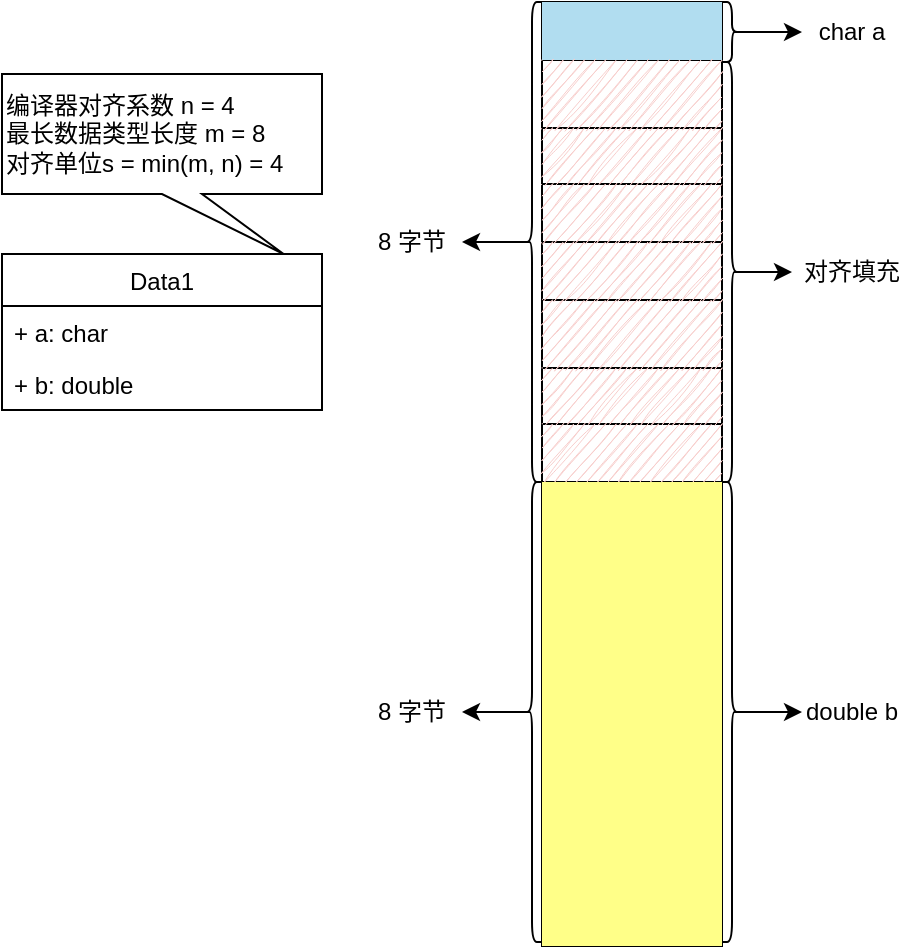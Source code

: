 <mxfile version="17.4.5" type="github"><diagram id="y5-ArMUVISZthWghw4e-" name="第 1 页"><mxGraphModel dx="1420" dy="762" grid="1" gridSize="10" guides="1" tooltips="1" connect="1" arrows="1" fold="1" page="1" pageScale="1" pageWidth="2336" pageHeight="1654" math="0" shadow="0"><root><mxCell id="0"/><mxCell id="1" parent="0"/><mxCell id="bnOiq0095lczLOuPGoA0-1" value="" style="shape=table;startSize=0;container=1;collapsible=0;childLayout=tableLayout;" parent="1" vertex="1"><mxGeometry x="440" y="130" width="90" height="472" as="geometry"/></mxCell><mxCell id="bnOiq0095lczLOuPGoA0-2" value="" style="shape=tableRow;horizontal=0;startSize=0;swimlaneHead=0;swimlaneBody=0;top=0;left=0;bottom=0;right=0;collapsible=0;dropTarget=0;fillColor=none;points=[[0,0.5],[1,0.5]];portConstraint=eastwest;" parent="bnOiq0095lczLOuPGoA0-1" vertex="1"><mxGeometry width="90" height="29" as="geometry"/></mxCell><mxCell id="bnOiq0095lczLOuPGoA0-3" value="" style="shape=partialRectangle;html=1;whiteSpace=wrap;connectable=0;overflow=hidden;fillColor=#b1ddf0;top=0;left=0;bottom=0;right=0;pointerEvents=1;strokeColor=#10739e;sketch=0;" parent="bnOiq0095lczLOuPGoA0-2" vertex="1"><mxGeometry width="90" height="29" as="geometry"><mxRectangle width="90" height="29" as="alternateBounds"/></mxGeometry></mxCell><mxCell id="bnOiq0095lczLOuPGoA0-4" value="" style="shape=tableRow;horizontal=0;startSize=0;swimlaneHead=0;swimlaneBody=0;top=0;left=0;bottom=0;right=0;collapsible=0;dropTarget=0;fillColor=none;points=[[0,0.5],[1,0.5]];portConstraint=eastwest;" parent="bnOiq0095lczLOuPGoA0-1" vertex="1"><mxGeometry y="29" width="90" height="34" as="geometry"/></mxCell><mxCell id="bnOiq0095lczLOuPGoA0-5" value="" style="shape=partialRectangle;html=1;whiteSpace=wrap;connectable=0;overflow=hidden;fillColor=#f8cecc;top=0;left=0;bottom=0;right=0;pointerEvents=1;sketch=1;strokeColor=#b85450;" parent="bnOiq0095lczLOuPGoA0-4" vertex="1"><mxGeometry width="90" height="34" as="geometry"><mxRectangle width="90" height="34" as="alternateBounds"/></mxGeometry></mxCell><mxCell id="bnOiq0095lczLOuPGoA0-6" value="" style="shape=tableRow;horizontal=0;startSize=0;swimlaneHead=0;swimlaneBody=0;top=0;left=0;bottom=0;right=0;collapsible=0;dropTarget=0;fillColor=none;points=[[0,0.5],[1,0.5]];portConstraint=eastwest;" parent="bnOiq0095lczLOuPGoA0-1" vertex="1"><mxGeometry y="63" width="90" height="28" as="geometry"/></mxCell><mxCell id="bnOiq0095lczLOuPGoA0-7" value="" style="shape=partialRectangle;html=1;whiteSpace=wrap;connectable=0;overflow=hidden;fillColor=#f8cecc;top=0;left=0;bottom=0;right=0;pointerEvents=1;strokeColor=#b85450;sketch=1;" parent="bnOiq0095lczLOuPGoA0-6" vertex="1"><mxGeometry width="90" height="28" as="geometry"><mxRectangle width="90" height="28" as="alternateBounds"/></mxGeometry></mxCell><mxCell id="bnOiq0095lczLOuPGoA0-8" value="" style="shape=tableRow;horizontal=0;startSize=0;swimlaneHead=0;swimlaneBody=0;top=0;left=0;bottom=0;right=0;collapsible=0;dropTarget=0;fillColor=none;points=[[0,0.5],[1,0.5]];portConstraint=eastwest;" parent="bnOiq0095lczLOuPGoA0-1" vertex="1"><mxGeometry y="91" width="90" height="29" as="geometry"/></mxCell><mxCell id="bnOiq0095lczLOuPGoA0-9" value="" style="shape=partialRectangle;html=1;whiteSpace=wrap;connectable=0;overflow=hidden;fillColor=#f8cecc;top=0;left=0;bottom=0;right=0;pointerEvents=1;strokeColor=#b85450;sketch=1;" parent="bnOiq0095lczLOuPGoA0-8" vertex="1"><mxGeometry width="90" height="29" as="geometry"><mxRectangle width="90" height="29" as="alternateBounds"/></mxGeometry></mxCell><mxCell id="bnOiq0095lczLOuPGoA0-10" value="" style="shape=tableRow;horizontal=0;startSize=0;swimlaneHead=0;swimlaneBody=0;top=0;left=0;bottom=0;right=0;collapsible=0;dropTarget=0;fillColor=none;points=[[0,0.5],[1,0.5]];portConstraint=eastwest;" parent="bnOiq0095lczLOuPGoA0-1" vertex="1"><mxGeometry y="120" width="90" height="29" as="geometry"/></mxCell><mxCell id="bnOiq0095lczLOuPGoA0-11" value="" style="shape=partialRectangle;html=1;whiteSpace=wrap;connectable=0;overflow=hidden;fillColor=#f8cecc;top=0;left=0;bottom=0;right=0;pointerEvents=1;strokeColor=#b85450;sketch=1;" parent="bnOiq0095lczLOuPGoA0-10" vertex="1"><mxGeometry width="90" height="29" as="geometry"><mxRectangle width="90" height="29" as="alternateBounds"/></mxGeometry></mxCell><mxCell id="bnOiq0095lczLOuPGoA0-12" value="" style="shape=tableRow;horizontal=0;startSize=0;swimlaneHead=0;swimlaneBody=0;top=0;left=0;bottom=0;right=0;collapsible=0;dropTarget=0;fillColor=none;points=[[0,0.5],[1,0.5]];portConstraint=eastwest;" parent="bnOiq0095lczLOuPGoA0-1" vertex="1"><mxGeometry y="149" width="90" height="34" as="geometry"/></mxCell><mxCell id="bnOiq0095lczLOuPGoA0-13" value="" style="shape=partialRectangle;html=1;whiteSpace=wrap;connectable=0;overflow=hidden;fillColor=#f8cecc;top=0;left=0;bottom=0;right=0;pointerEvents=1;strokeColor=#b85450;sketch=1;" parent="bnOiq0095lczLOuPGoA0-12" vertex="1"><mxGeometry width="90" height="34" as="geometry"><mxRectangle width="90" height="34" as="alternateBounds"/></mxGeometry></mxCell><mxCell id="bnOiq0095lczLOuPGoA0-14" value="" style="shape=tableRow;horizontal=0;startSize=0;swimlaneHead=0;swimlaneBody=0;top=0;left=0;bottom=0;right=0;collapsible=0;dropTarget=0;fillColor=none;points=[[0,0.5],[1,0.5]];portConstraint=eastwest;" parent="bnOiq0095lczLOuPGoA0-1" vertex="1"><mxGeometry y="183" width="90" height="28" as="geometry"/></mxCell><mxCell id="bnOiq0095lczLOuPGoA0-15" value="" style="shape=partialRectangle;html=1;whiteSpace=wrap;connectable=0;overflow=hidden;fillColor=#f8cecc;top=0;left=0;bottom=0;right=0;pointerEvents=1;strokeColor=#b85450;sketch=1;" parent="bnOiq0095lczLOuPGoA0-14" vertex="1"><mxGeometry width="90" height="28" as="geometry"><mxRectangle width="90" height="28" as="alternateBounds"/></mxGeometry></mxCell><mxCell id="bnOiq0095lczLOuPGoA0-16" value="" style="shape=tableRow;horizontal=0;startSize=0;swimlaneHead=0;swimlaneBody=0;top=0;left=0;bottom=0;right=0;collapsible=0;dropTarget=0;fillColor=none;points=[[0,0.5],[1,0.5]];portConstraint=eastwest;" parent="bnOiq0095lczLOuPGoA0-1" vertex="1"><mxGeometry y="211" width="90" height="29" as="geometry"/></mxCell><mxCell id="bnOiq0095lczLOuPGoA0-17" value="" style="shape=partialRectangle;html=1;whiteSpace=wrap;connectable=0;overflow=hidden;fillColor=#f8cecc;top=0;left=0;bottom=0;right=0;pointerEvents=1;strokeColor=#b85450;sketch=1;" parent="bnOiq0095lczLOuPGoA0-16" vertex="1"><mxGeometry width="90" height="29" as="geometry"><mxRectangle width="90" height="29" as="alternateBounds"/></mxGeometry></mxCell><mxCell id="qFu87ZLYfkctGhrCMN4u-13" value="" style="shape=tableRow;horizontal=0;startSize=0;swimlaneHead=0;swimlaneBody=0;top=0;left=0;bottom=0;right=0;collapsible=0;dropTarget=0;fillColor=none;points=[[0,0.5],[1,0.5]];portConstraint=eastwest;" vertex="1" parent="bnOiq0095lczLOuPGoA0-1"><mxGeometry y="240" width="90" height="29" as="geometry"/></mxCell><mxCell id="qFu87ZLYfkctGhrCMN4u-14" value="" style="shape=partialRectangle;html=1;whiteSpace=wrap;connectable=0;overflow=hidden;fillColor=#ffff88;top=0;left=0;bottom=0;right=0;pointerEvents=1;strokeColor=#36393d;" vertex="1" parent="qFu87ZLYfkctGhrCMN4u-13"><mxGeometry width="90" height="29" as="geometry"><mxRectangle width="90" height="29" as="alternateBounds"/></mxGeometry></mxCell><mxCell id="qFu87ZLYfkctGhrCMN4u-15" value="" style="shape=tableRow;horizontal=0;startSize=0;swimlaneHead=0;swimlaneBody=0;top=0;left=0;bottom=0;right=0;collapsible=0;dropTarget=0;fillColor=none;points=[[0,0.5],[1,0.5]];portConstraint=eastwest;" vertex="1" parent="bnOiq0095lczLOuPGoA0-1"><mxGeometry y="269" width="90" height="29" as="geometry"/></mxCell><mxCell id="qFu87ZLYfkctGhrCMN4u-16" value="" style="shape=partialRectangle;html=1;whiteSpace=wrap;connectable=0;overflow=hidden;fillColor=#ffff88;top=0;left=0;bottom=0;right=0;pointerEvents=1;strokeColor=#36393d;" vertex="1" parent="qFu87ZLYfkctGhrCMN4u-15"><mxGeometry width="90" height="29" as="geometry"><mxRectangle width="90" height="29" as="alternateBounds"/></mxGeometry></mxCell><mxCell id="qFu87ZLYfkctGhrCMN4u-17" value="" style="shape=tableRow;horizontal=0;startSize=0;swimlaneHead=0;swimlaneBody=0;top=0;left=0;bottom=0;right=0;collapsible=0;dropTarget=0;fillColor=none;points=[[0,0.5],[1,0.5]];portConstraint=eastwest;" vertex="1" parent="bnOiq0095lczLOuPGoA0-1"><mxGeometry y="298" width="90" height="29" as="geometry"/></mxCell><mxCell id="qFu87ZLYfkctGhrCMN4u-18" value="" style="shape=partialRectangle;html=1;whiteSpace=wrap;connectable=0;overflow=hidden;fillColor=#ffff88;top=0;left=0;bottom=0;right=0;pointerEvents=1;strokeColor=#36393d;" vertex="1" parent="qFu87ZLYfkctGhrCMN4u-17"><mxGeometry width="90" height="29" as="geometry"><mxRectangle width="90" height="29" as="alternateBounds"/></mxGeometry></mxCell><mxCell id="qFu87ZLYfkctGhrCMN4u-19" value="" style="shape=tableRow;horizontal=0;startSize=0;swimlaneHead=0;swimlaneBody=0;top=0;left=0;bottom=0;right=0;collapsible=0;dropTarget=0;fillColor=none;points=[[0,0.5],[1,0.5]];portConstraint=eastwest;" vertex="1" parent="bnOiq0095lczLOuPGoA0-1"><mxGeometry y="327" width="90" height="29" as="geometry"/></mxCell><mxCell id="qFu87ZLYfkctGhrCMN4u-20" value="" style="shape=partialRectangle;html=1;whiteSpace=wrap;connectable=0;overflow=hidden;fillColor=#ffff88;top=0;left=0;bottom=0;right=0;pointerEvents=1;strokeColor=#36393d;" vertex="1" parent="qFu87ZLYfkctGhrCMN4u-19"><mxGeometry width="90" height="29" as="geometry"><mxRectangle width="90" height="29" as="alternateBounds"/></mxGeometry></mxCell><mxCell id="qFu87ZLYfkctGhrCMN4u-21" value="" style="shape=tableRow;horizontal=0;startSize=0;swimlaneHead=0;swimlaneBody=0;top=0;left=0;bottom=0;right=0;collapsible=0;dropTarget=0;fillColor=none;points=[[0,0.5],[1,0.5]];portConstraint=eastwest;" vertex="1" parent="bnOiq0095lczLOuPGoA0-1"><mxGeometry y="356" width="90" height="29" as="geometry"/></mxCell><mxCell id="qFu87ZLYfkctGhrCMN4u-22" value="" style="shape=partialRectangle;html=1;whiteSpace=wrap;connectable=0;overflow=hidden;fillColor=#ffff88;top=0;left=0;bottom=0;right=0;pointerEvents=1;strokeColor=#36393d;" vertex="1" parent="qFu87ZLYfkctGhrCMN4u-21"><mxGeometry width="90" height="29" as="geometry"><mxRectangle width="90" height="29" as="alternateBounds"/></mxGeometry></mxCell><mxCell id="qFu87ZLYfkctGhrCMN4u-23" value="" style="shape=tableRow;horizontal=0;startSize=0;swimlaneHead=0;swimlaneBody=0;top=0;left=0;bottom=0;right=0;collapsible=0;dropTarget=0;fillColor=none;points=[[0,0.5],[1,0.5]];portConstraint=eastwest;" vertex="1" parent="bnOiq0095lczLOuPGoA0-1"><mxGeometry y="385" width="90" height="29" as="geometry"/></mxCell><mxCell id="qFu87ZLYfkctGhrCMN4u-24" value="" style="shape=partialRectangle;html=1;whiteSpace=wrap;connectable=0;overflow=hidden;fillColor=#ffff88;top=0;left=0;bottom=0;right=0;pointerEvents=1;strokeColor=#36393d;" vertex="1" parent="qFu87ZLYfkctGhrCMN4u-23"><mxGeometry width="90" height="29" as="geometry"><mxRectangle width="90" height="29" as="alternateBounds"/></mxGeometry></mxCell><mxCell id="qFu87ZLYfkctGhrCMN4u-25" value="" style="shape=tableRow;horizontal=0;startSize=0;swimlaneHead=0;swimlaneBody=0;top=0;left=0;bottom=0;right=0;collapsible=0;dropTarget=0;fillColor=none;points=[[0,0.5],[1,0.5]];portConstraint=eastwest;" vertex="1" parent="bnOiq0095lczLOuPGoA0-1"><mxGeometry y="414" width="90" height="29" as="geometry"/></mxCell><mxCell id="qFu87ZLYfkctGhrCMN4u-26" value="" style="shape=partialRectangle;html=1;whiteSpace=wrap;connectable=0;overflow=hidden;fillColor=#ffff88;top=0;left=0;bottom=0;right=0;pointerEvents=1;strokeColor=#36393d;" vertex="1" parent="qFu87ZLYfkctGhrCMN4u-25"><mxGeometry width="90" height="29" as="geometry"><mxRectangle width="90" height="29" as="alternateBounds"/></mxGeometry></mxCell><mxCell id="qFu87ZLYfkctGhrCMN4u-27" value="" style="shape=tableRow;horizontal=0;startSize=0;swimlaneHead=0;swimlaneBody=0;top=0;left=0;bottom=0;right=0;collapsible=0;dropTarget=0;fillColor=none;points=[[0,0.5],[1,0.5]];portConstraint=eastwest;" vertex="1" parent="bnOiq0095lczLOuPGoA0-1"><mxGeometry y="443" width="90" height="29" as="geometry"/></mxCell><mxCell id="qFu87ZLYfkctGhrCMN4u-28" value="" style="shape=partialRectangle;html=1;whiteSpace=wrap;connectable=0;overflow=hidden;fillColor=#ffff88;top=0;left=0;bottom=0;right=0;pointerEvents=1;strokeColor=#36393d;" vertex="1" parent="qFu87ZLYfkctGhrCMN4u-27"><mxGeometry width="90" height="29" as="geometry"><mxRectangle width="90" height="29" as="alternateBounds"/></mxGeometry></mxCell><mxCell id="bnOiq0095lczLOuPGoA0-18" value="" style="endArrow=classic;html=1;rounded=0;exitX=0.1;exitY=0.5;exitDx=0;exitDy=0;entryX=0;entryY=0.5;entryDx=0;entryDy=0;exitPerimeter=0;" parent="1" source="bnOiq0095lczLOuPGoA0-22" target="bnOiq0095lczLOuPGoA0-19" edge="1"><mxGeometry width="50" height="50" relative="1" as="geometry"><mxPoint x="550" y="150" as="sourcePoint"/><mxPoint x="570" y="153" as="targetPoint"/></mxGeometry></mxCell><mxCell id="bnOiq0095lczLOuPGoA0-19" value="char a" style="text;html=1;strokeColor=none;fillColor=none;align=center;verticalAlign=middle;whiteSpace=wrap;rounded=0;" parent="1" vertex="1"><mxGeometry x="570" y="135" width="50" height="20" as="geometry"/></mxCell><mxCell id="bnOiq0095lczLOuPGoA0-21" value="" style="shape=curlyBracket;whiteSpace=wrap;html=1;rounded=1;flipH=1;sketch=0;" parent="1" vertex="1"><mxGeometry x="530" y="370" width="10" height="230" as="geometry"/></mxCell><mxCell id="bnOiq0095lczLOuPGoA0-22" value="" style="shape=curlyBracket;whiteSpace=wrap;html=1;rounded=1;flipH=1;sketch=0;" parent="1" vertex="1"><mxGeometry x="530" y="130" width="10" height="30" as="geometry"/></mxCell><mxCell id="bnOiq0095lczLOuPGoA0-23" value="" style="endArrow=classic;html=1;rounded=0;entryX=0;entryY=0.5;entryDx=0;entryDy=0;exitX=0.1;exitY=0.5;exitDx=0;exitDy=0;exitPerimeter=0;" parent="1" source="bnOiq0095lczLOuPGoA0-21" target="bnOiq0095lczLOuPGoA0-24" edge="1"><mxGeometry width="50" height="50" relative="1" as="geometry"><mxPoint x="550" y="310" as="sourcePoint"/><mxPoint x="585.5" y="318" as="targetPoint"/></mxGeometry></mxCell><mxCell id="bnOiq0095lczLOuPGoA0-24" value="double b" style="text;html=1;strokeColor=none;fillColor=none;align=center;verticalAlign=middle;whiteSpace=wrap;rounded=0;" parent="1" vertex="1"><mxGeometry x="570" y="475" width="50" height="20" as="geometry"/></mxCell><mxCell id="bnOiq0095lczLOuPGoA0-26" value="&lt;span&gt;编译器对齐系数 n = 4&lt;/span&gt;&lt;br&gt;&lt;span&gt;最长数据类型长度 m = 8&lt;/span&gt;&lt;br&gt;&lt;span&gt;对齐单位s = min(m, n) = 4&lt;/span&gt;" style="shape=callout;whiteSpace=wrap;html=1;perimeter=calloutPerimeter;sketch=0;position2=0.88;align=left;" parent="1" vertex="1"><mxGeometry x="170" y="166" width="160" height="90" as="geometry"/></mxCell><mxCell id="bnOiq0095lczLOuPGoA0-28" value="" style="shape=curlyBracket;whiteSpace=wrap;html=1;rounded=1;sketch=0;" parent="1" vertex="1"><mxGeometry x="430" y="130" width="10" height="240" as="geometry"/></mxCell><mxCell id="bnOiq0095lczLOuPGoA0-29" value="" style="shape=curlyBracket;whiteSpace=wrap;html=1;rounded=1;sketch=0;" parent="1" vertex="1"><mxGeometry x="430" y="370" width="10" height="230" as="geometry"/></mxCell><mxCell id="bnOiq0095lczLOuPGoA0-30" value="8 字节" style="text;html=1;strokeColor=none;fillColor=none;align=center;verticalAlign=middle;whiteSpace=wrap;rounded=0;" parent="1" vertex="1"><mxGeometry x="350" y="240" width="50" height="20" as="geometry"/></mxCell><mxCell id="bnOiq0095lczLOuPGoA0-31" value="" style="endArrow=classic;html=1;rounded=0;exitX=0.1;exitY=0.5;exitDx=0;exitDy=0;exitPerimeter=0;entryX=1;entryY=0.5;entryDx=0;entryDy=0;" parent="1" source="bnOiq0095lczLOuPGoA0-28" target="bnOiq0095lczLOuPGoA0-30" edge="1"><mxGeometry width="50" height="50" relative="1" as="geometry"><mxPoint x="370" y="210" as="sourcePoint"/><mxPoint x="420" y="160" as="targetPoint"/></mxGeometry></mxCell><mxCell id="bnOiq0095lczLOuPGoA0-33" value="8 字节" style="text;html=1;strokeColor=none;fillColor=none;align=center;verticalAlign=middle;whiteSpace=wrap;rounded=0;" parent="1" vertex="1"><mxGeometry x="350" y="475" width="50" height="20" as="geometry"/></mxCell><mxCell id="bnOiq0095lczLOuPGoA0-34" value="" style="endArrow=classic;html=1;rounded=0;exitX=0.1;exitY=0.5;exitDx=0;exitDy=0;exitPerimeter=0;entryX=1;entryY=0.5;entryDx=0;entryDy=0;" parent="1" source="bnOiq0095lczLOuPGoA0-29" target="bnOiq0095lczLOuPGoA0-33" edge="1"><mxGeometry width="50" height="50" relative="1" as="geometry"><mxPoint x="430" y="310.0" as="sourcePoint"/><mxPoint x="419" y="280" as="targetPoint"/></mxGeometry></mxCell><mxCell id="bnOiq0095lczLOuPGoA0-40" value="" style="endArrow=classic;html=1;rounded=0;entryX=0;entryY=0.5;entryDx=0;entryDy=0;exitX=0.1;exitY=0.5;exitDx=0;exitDy=0;exitPerimeter=0;" parent="1" source="bnOiq0095lczLOuPGoA0-42" target="bnOiq0095lczLOuPGoA0-41" edge="1"><mxGeometry width="50" height="50" relative="1" as="geometry"><mxPoint x="550" y="220" as="sourcePoint"/><mxPoint x="585.5" y="228" as="targetPoint"/></mxGeometry></mxCell><mxCell id="bnOiq0095lczLOuPGoA0-41" value="对齐填充" style="text;html=1;strokeColor=none;fillColor=none;align=center;verticalAlign=middle;whiteSpace=wrap;rounded=0;" parent="1" vertex="1"><mxGeometry x="565" y="255" width="60" height="20" as="geometry"/></mxCell><mxCell id="bnOiq0095lczLOuPGoA0-42" value="" style="shape=curlyBracket;whiteSpace=wrap;html=1;rounded=1;flipH=1;sketch=0;" parent="1" vertex="1"><mxGeometry x="530" y="160" width="10" height="210" as="geometry"/></mxCell><mxCell id="bnOiq0095lczLOuPGoA0-43" value="Data1" style="swimlane;fontStyle=0;childLayout=stackLayout;horizontal=1;startSize=26;fillColor=none;horizontalStack=0;resizeParent=1;resizeParentMax=0;resizeLast=0;collapsible=1;marginBottom=0;sketch=0;" parent="1" vertex="1"><mxGeometry x="170" y="256" width="160" height="78" as="geometry"/></mxCell><mxCell id="bnOiq0095lczLOuPGoA0-44" value="+ a: char" style="text;strokeColor=none;fillColor=none;align=left;verticalAlign=top;spacingLeft=4;spacingRight=4;overflow=hidden;rotatable=0;points=[[0,0.5],[1,0.5]];portConstraint=eastwest;sketch=0;" parent="bnOiq0095lczLOuPGoA0-43" vertex="1"><mxGeometry y="26" width="160" height="26" as="geometry"/></mxCell><mxCell id="bnOiq0095lczLOuPGoA0-45" value="+ b: double" style="text;strokeColor=none;fillColor=none;align=left;verticalAlign=top;spacingLeft=4;spacingRight=4;overflow=hidden;rotatable=0;points=[[0,0.5],[1,0.5]];portConstraint=eastwest;sketch=0;" parent="bnOiq0095lczLOuPGoA0-43" vertex="1"><mxGeometry y="52" width="160" height="26" as="geometry"/></mxCell></root></mxGraphModel></diagram></mxfile>